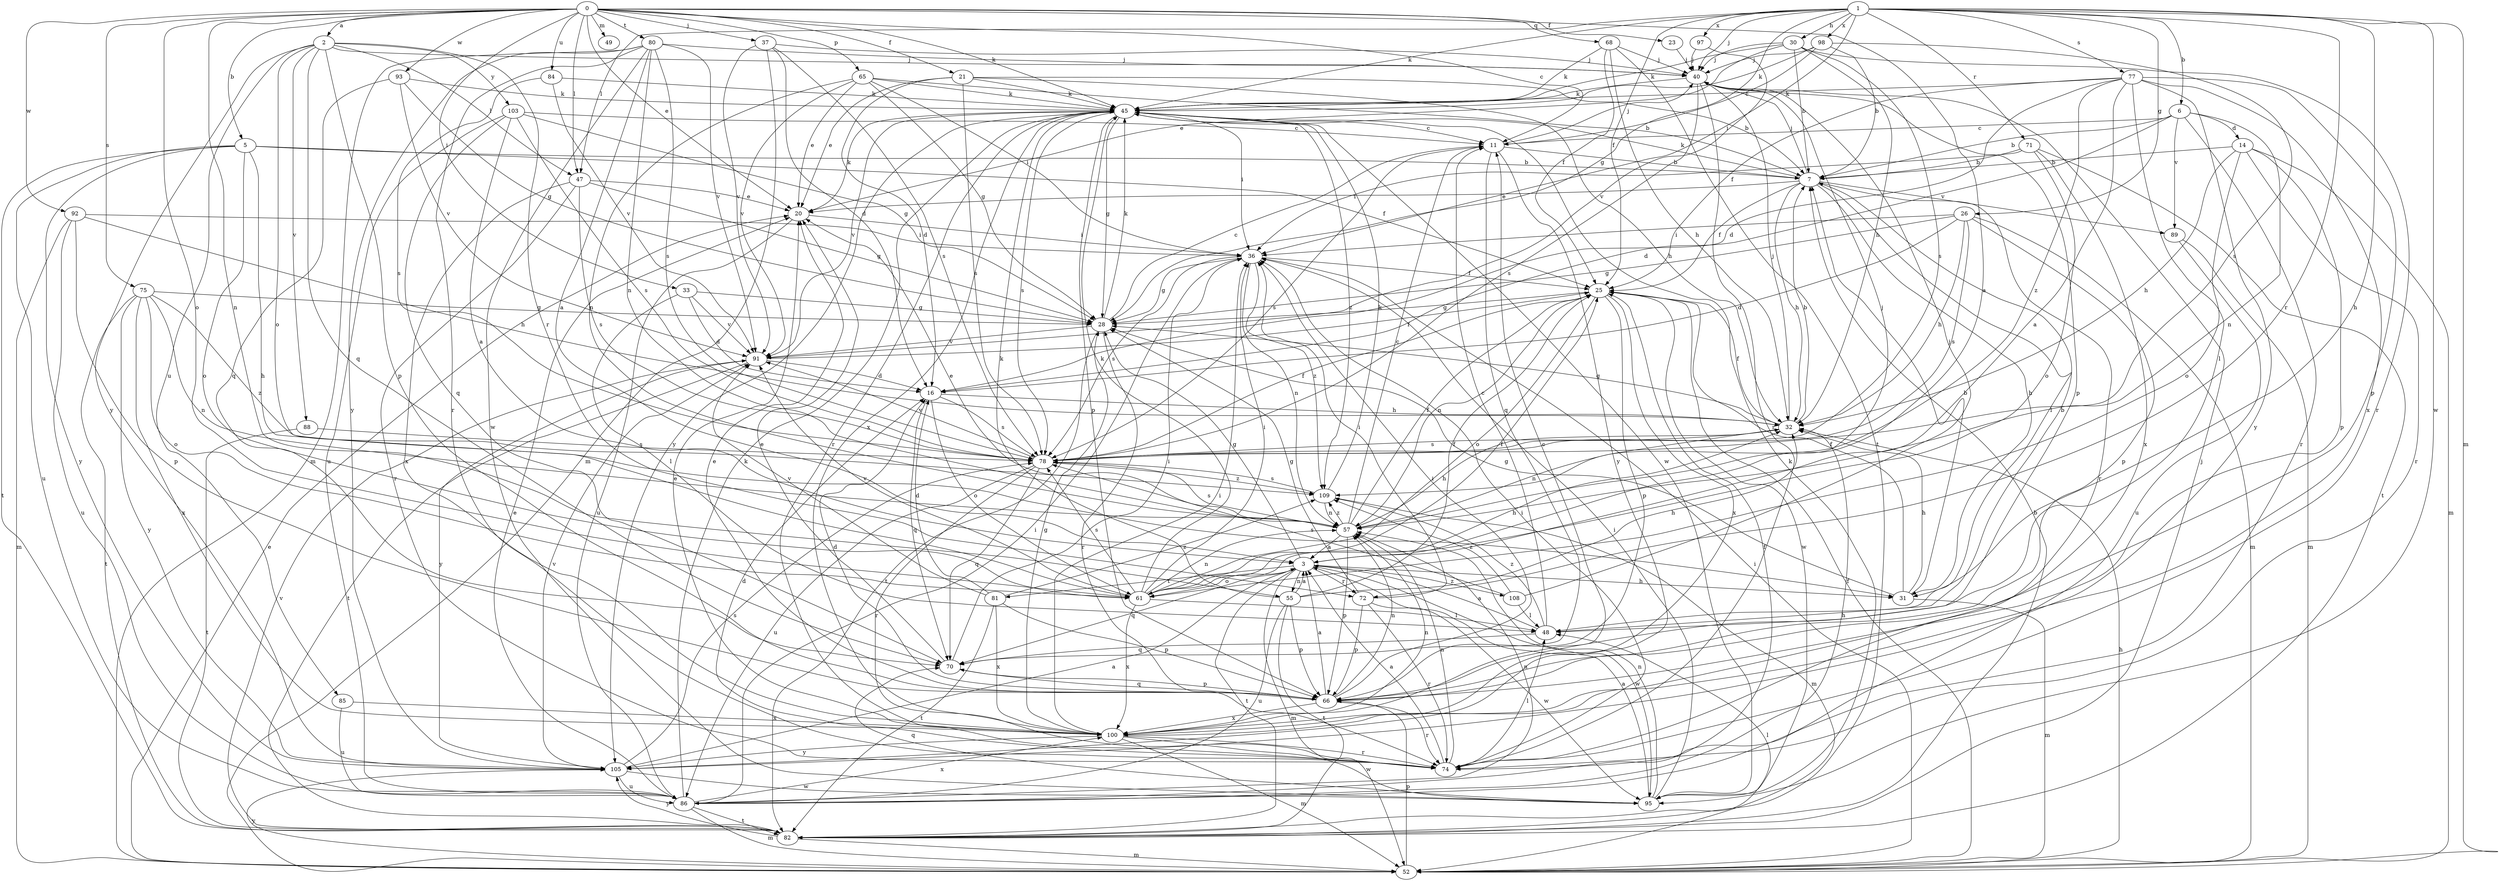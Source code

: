 strict digraph  {
0;
1;
2;
3;
5;
6;
7;
11;
14;
16;
20;
21;
23;
25;
26;
28;
30;
31;
32;
33;
36;
37;
40;
45;
47;
48;
49;
52;
55;
57;
61;
65;
66;
68;
70;
71;
72;
74;
75;
77;
78;
80;
81;
82;
84;
85;
86;
88;
89;
91;
92;
93;
95;
97;
98;
100;
103;
105;
108;
109;
0 -> 2  [label=a];
0 -> 3  [label=a];
0 -> 5  [label=b];
0 -> 11  [label=c];
0 -> 20  [label=e];
0 -> 21  [label=f];
0 -> 23  [label=f];
0 -> 33  [label=i];
0 -> 37  [label=j];
0 -> 45  [label=k];
0 -> 47  [label=l];
0 -> 49  [label=m];
0 -> 55  [label=n];
0 -> 61  [label=o];
0 -> 65  [label=p];
0 -> 68  [label=q];
0 -> 75  [label=s];
0 -> 80  [label=t];
0 -> 84  [label=u];
0 -> 92  [label=w];
0 -> 93  [label=w];
1 -> 6  [label=b];
1 -> 25  [label=f];
1 -> 26  [label=g];
1 -> 28  [label=g];
1 -> 30  [label=h];
1 -> 31  [label=h];
1 -> 36  [label=i];
1 -> 40  [label=j];
1 -> 45  [label=k];
1 -> 47  [label=l];
1 -> 52  [label=m];
1 -> 71  [label=r];
1 -> 72  [label=r];
1 -> 77  [label=s];
1 -> 95  [label=w];
1 -> 97  [label=x];
1 -> 98  [label=x];
2 -> 40  [label=j];
2 -> 47  [label=l];
2 -> 61  [label=o];
2 -> 66  [label=p];
2 -> 70  [label=q];
2 -> 72  [label=r];
2 -> 85  [label=u];
2 -> 88  [label=v];
2 -> 103  [label=y];
2 -> 105  [label=y];
3 -> 28  [label=g];
3 -> 31  [label=h];
3 -> 52  [label=m];
3 -> 55  [label=n];
3 -> 61  [label=o];
3 -> 70  [label=q];
3 -> 72  [label=r];
3 -> 81  [label=t];
3 -> 82  [label=t];
3 -> 95  [label=w];
3 -> 108  [label=z];
5 -> 7  [label=b];
5 -> 25  [label=f];
5 -> 31  [label=h];
5 -> 61  [label=o];
5 -> 82  [label=t];
5 -> 86  [label=u];
5 -> 105  [label=y];
6 -> 7  [label=b];
6 -> 11  [label=c];
6 -> 14  [label=d];
6 -> 16  [label=d];
6 -> 57  [label=n];
6 -> 74  [label=r];
6 -> 89  [label=v];
7 -> 20  [label=e];
7 -> 25  [label=f];
7 -> 31  [label=h];
7 -> 32  [label=h];
7 -> 40  [label=j];
7 -> 45  [label=k];
7 -> 48  [label=l];
7 -> 74  [label=r];
7 -> 89  [label=v];
11 -> 7  [label=b];
11 -> 40  [label=j];
11 -> 70  [label=q];
11 -> 78  [label=s];
11 -> 105  [label=y];
14 -> 7  [label=b];
14 -> 32  [label=h];
14 -> 52  [label=m];
14 -> 61  [label=o];
14 -> 66  [label=p];
14 -> 74  [label=r];
16 -> 32  [label=h];
16 -> 61  [label=o];
16 -> 70  [label=q];
16 -> 78  [label=s];
20 -> 36  [label=i];
20 -> 45  [label=k];
20 -> 86  [label=u];
21 -> 7  [label=b];
21 -> 16  [label=d];
21 -> 20  [label=e];
21 -> 32  [label=h];
21 -> 45  [label=k];
21 -> 78  [label=s];
23 -> 40  [label=j];
25 -> 28  [label=g];
25 -> 57  [label=n];
25 -> 61  [label=o];
25 -> 66  [label=p];
25 -> 95  [label=w];
25 -> 100  [label=x];
26 -> 16  [label=d];
26 -> 28  [label=g];
26 -> 32  [label=h];
26 -> 36  [label=i];
26 -> 52  [label=m];
26 -> 66  [label=p];
26 -> 78  [label=s];
28 -> 11  [label=c];
28 -> 45  [label=k];
28 -> 74  [label=r];
28 -> 82  [label=t];
28 -> 91  [label=v];
30 -> 7  [label=b];
30 -> 20  [label=e];
30 -> 32  [label=h];
30 -> 40  [label=j];
30 -> 45  [label=k];
30 -> 74  [label=r];
30 -> 78  [label=s];
31 -> 7  [label=b];
31 -> 25  [label=f];
31 -> 28  [label=g];
31 -> 32  [label=h];
31 -> 52  [label=m];
32 -> 7  [label=b];
32 -> 25  [label=f];
32 -> 28  [label=g];
32 -> 40  [label=j];
32 -> 57  [label=n];
32 -> 78  [label=s];
33 -> 16  [label=d];
33 -> 28  [label=g];
33 -> 48  [label=l];
33 -> 91  [label=v];
36 -> 25  [label=f];
36 -> 28  [label=g];
36 -> 57  [label=n];
36 -> 78  [label=s];
36 -> 109  [label=z];
37 -> 16  [label=d];
37 -> 40  [label=j];
37 -> 52  [label=m];
37 -> 78  [label=s];
37 -> 91  [label=v];
40 -> 45  [label=k];
40 -> 66  [label=p];
40 -> 74  [label=r];
40 -> 78  [label=s];
45 -> 11  [label=c];
45 -> 28  [label=g];
45 -> 36  [label=i];
45 -> 66  [label=p];
45 -> 74  [label=r];
45 -> 78  [label=s];
45 -> 91  [label=v];
45 -> 95  [label=w];
45 -> 100  [label=x];
45 -> 105  [label=y];
45 -> 109  [label=z];
47 -> 20  [label=e];
47 -> 28  [label=g];
47 -> 74  [label=r];
47 -> 78  [label=s];
47 -> 100  [label=x];
48 -> 3  [label=a];
48 -> 7  [label=b];
48 -> 11  [label=c];
48 -> 70  [label=q];
48 -> 109  [label=z];
52 -> 20  [label=e];
52 -> 25  [label=f];
52 -> 32  [label=h];
52 -> 36  [label=i];
52 -> 66  [label=p];
52 -> 105  [label=y];
55 -> 3  [label=a];
55 -> 25  [label=f];
55 -> 32  [label=h];
55 -> 45  [label=k];
55 -> 66  [label=p];
55 -> 82  [label=t];
55 -> 86  [label=u];
57 -> 3  [label=a];
57 -> 11  [label=c];
57 -> 20  [label=e];
57 -> 25  [label=f];
57 -> 32  [label=h];
57 -> 40  [label=j];
57 -> 66  [label=p];
57 -> 78  [label=s];
57 -> 109  [label=z];
61 -> 25  [label=f];
61 -> 32  [label=h];
61 -> 36  [label=i];
61 -> 45  [label=k];
61 -> 48  [label=l];
61 -> 57  [label=n];
61 -> 78  [label=s];
61 -> 91  [label=v];
61 -> 100  [label=x];
65 -> 7  [label=b];
65 -> 20  [label=e];
65 -> 28  [label=g];
65 -> 36  [label=i];
65 -> 45  [label=k];
65 -> 57  [label=n];
65 -> 91  [label=v];
66 -> 3  [label=a];
66 -> 16  [label=d];
66 -> 20  [label=e];
66 -> 36  [label=i];
66 -> 57  [label=n];
66 -> 70  [label=q];
66 -> 74  [label=r];
66 -> 100  [label=x];
68 -> 25  [label=f];
68 -> 32  [label=h];
68 -> 40  [label=j];
68 -> 45  [label=k];
68 -> 82  [label=t];
70 -> 20  [label=e];
70 -> 36  [label=i];
70 -> 66  [label=p];
71 -> 7  [label=b];
71 -> 36  [label=i];
71 -> 61  [label=o];
71 -> 82  [label=t];
71 -> 100  [label=x];
72 -> 28  [label=g];
72 -> 36  [label=i];
72 -> 66  [label=p];
72 -> 74  [label=r];
72 -> 95  [label=w];
74 -> 3  [label=a];
74 -> 16  [label=d];
74 -> 36  [label=i];
74 -> 48  [label=l];
74 -> 57  [label=n];
75 -> 28  [label=g];
75 -> 57  [label=n];
75 -> 61  [label=o];
75 -> 82  [label=t];
75 -> 100  [label=x];
75 -> 105  [label=y];
75 -> 109  [label=z];
77 -> 3  [label=a];
77 -> 16  [label=d];
77 -> 25  [label=f];
77 -> 45  [label=k];
77 -> 48  [label=l];
77 -> 66  [label=p];
77 -> 100  [label=x];
77 -> 105  [label=y];
77 -> 109  [label=z];
78 -> 25  [label=f];
78 -> 70  [label=q];
78 -> 74  [label=r];
78 -> 86  [label=u];
78 -> 91  [label=v];
78 -> 109  [label=z];
80 -> 3  [label=a];
80 -> 40  [label=j];
80 -> 52  [label=m];
80 -> 57  [label=n];
80 -> 74  [label=r];
80 -> 78  [label=s];
80 -> 91  [label=v];
80 -> 95  [label=w];
80 -> 105  [label=y];
81 -> 16  [label=d];
81 -> 66  [label=p];
81 -> 82  [label=t];
81 -> 91  [label=v];
81 -> 100  [label=x];
81 -> 109  [label=z];
82 -> 7  [label=b];
82 -> 40  [label=j];
82 -> 48  [label=l];
82 -> 52  [label=m];
82 -> 91  [label=v];
82 -> 105  [label=y];
84 -> 45  [label=k];
84 -> 78  [label=s];
84 -> 91  [label=v];
85 -> 86  [label=u];
85 -> 100  [label=x];
86 -> 20  [label=e];
86 -> 25  [label=f];
86 -> 32  [label=h];
86 -> 36  [label=i];
86 -> 45  [label=k];
86 -> 52  [label=m];
86 -> 57  [label=n];
86 -> 82  [label=t];
86 -> 100  [label=x];
88 -> 78  [label=s];
88 -> 82  [label=t];
89 -> 52  [label=m];
89 -> 86  [label=u];
91 -> 16  [label=d];
91 -> 25  [label=f];
91 -> 82  [label=t];
91 -> 105  [label=y];
92 -> 32  [label=h];
92 -> 36  [label=i];
92 -> 52  [label=m];
92 -> 66  [label=p];
92 -> 86  [label=u];
93 -> 28  [label=g];
93 -> 45  [label=k];
93 -> 70  [label=q];
93 -> 91  [label=v];
95 -> 3  [label=a];
95 -> 36  [label=i];
95 -> 45  [label=k];
95 -> 57  [label=n];
95 -> 70  [label=q];
97 -> 40  [label=j];
97 -> 91  [label=v];
98 -> 7  [label=b];
98 -> 11  [label=c];
98 -> 40  [label=j];
98 -> 45  [label=k];
98 -> 78  [label=s];
100 -> 11  [label=c];
100 -> 20  [label=e];
100 -> 28  [label=g];
100 -> 36  [label=i];
100 -> 52  [label=m];
100 -> 57  [label=n];
100 -> 74  [label=r];
100 -> 95  [label=w];
100 -> 105  [label=y];
103 -> 3  [label=a];
103 -> 11  [label=c];
103 -> 28  [label=g];
103 -> 70  [label=q];
103 -> 78  [label=s];
103 -> 86  [label=u];
105 -> 3  [label=a];
105 -> 78  [label=s];
105 -> 86  [label=u];
105 -> 91  [label=v];
105 -> 95  [label=w];
108 -> 40  [label=j];
108 -> 48  [label=l];
108 -> 78  [label=s];
108 -> 109  [label=z];
109 -> 45  [label=k];
109 -> 52  [label=m];
109 -> 57  [label=n];
109 -> 78  [label=s];
}
